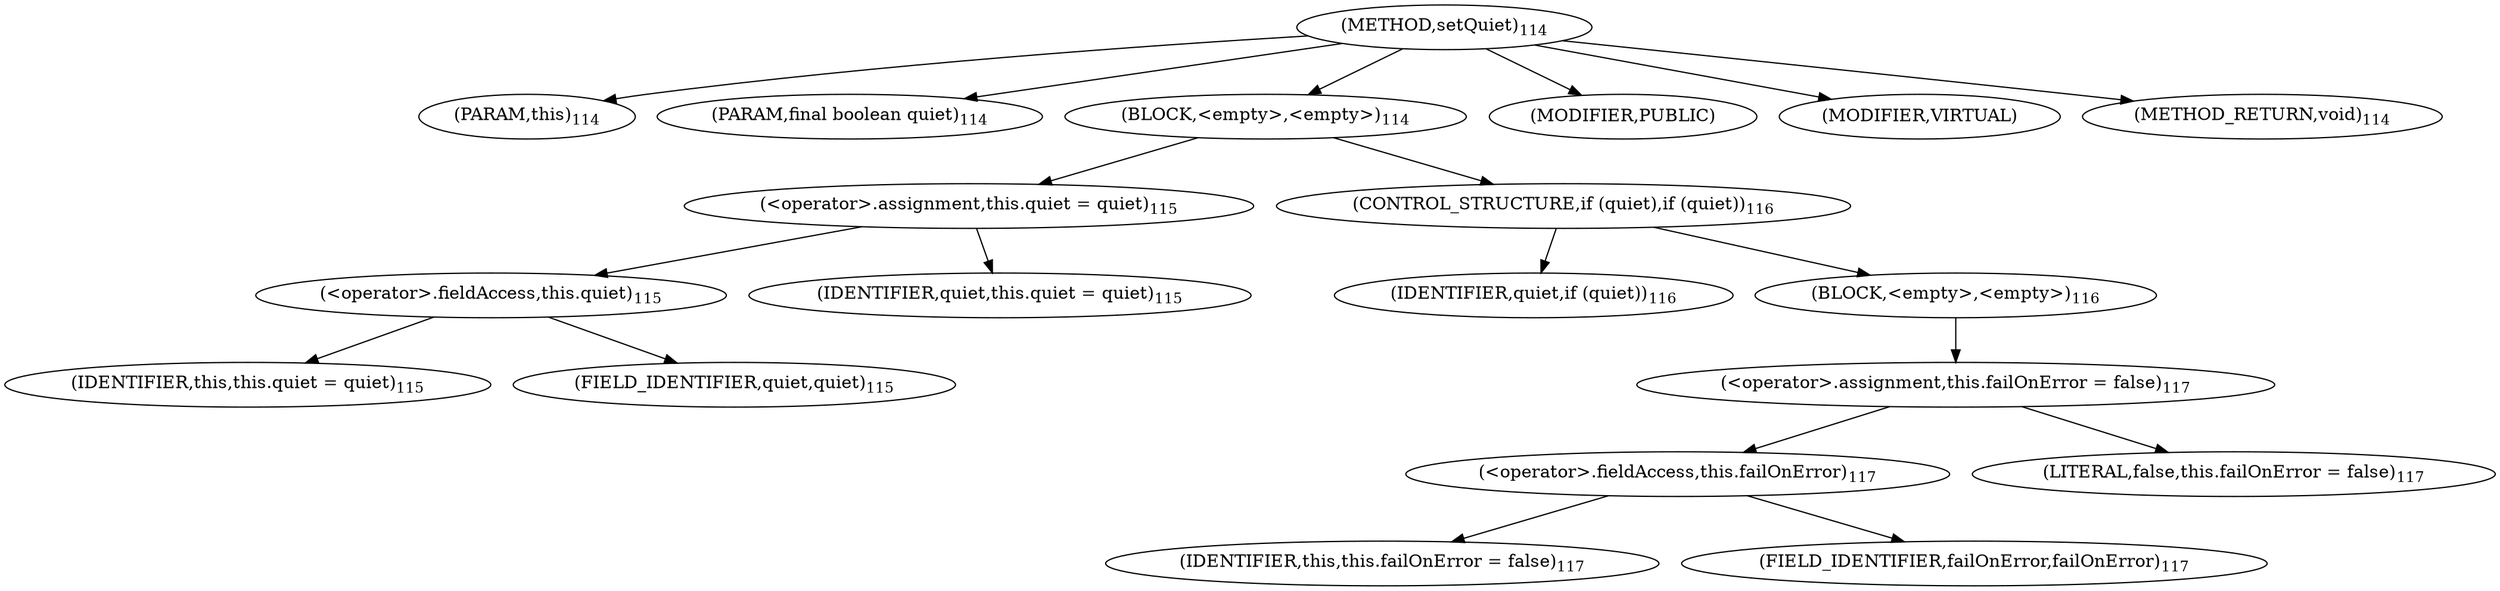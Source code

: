 digraph "setQuiet" {  
"82" [label = <(METHOD,setQuiet)<SUB>114</SUB>> ]
"8" [label = <(PARAM,this)<SUB>114</SUB>> ]
"83" [label = <(PARAM,final boolean quiet)<SUB>114</SUB>> ]
"84" [label = <(BLOCK,&lt;empty&gt;,&lt;empty&gt;)<SUB>114</SUB>> ]
"85" [label = <(&lt;operator&gt;.assignment,this.quiet = quiet)<SUB>115</SUB>> ]
"86" [label = <(&lt;operator&gt;.fieldAccess,this.quiet)<SUB>115</SUB>> ]
"7" [label = <(IDENTIFIER,this,this.quiet = quiet)<SUB>115</SUB>> ]
"87" [label = <(FIELD_IDENTIFIER,quiet,quiet)<SUB>115</SUB>> ]
"88" [label = <(IDENTIFIER,quiet,this.quiet = quiet)<SUB>115</SUB>> ]
"89" [label = <(CONTROL_STRUCTURE,if (quiet),if (quiet))<SUB>116</SUB>> ]
"90" [label = <(IDENTIFIER,quiet,if (quiet))<SUB>116</SUB>> ]
"91" [label = <(BLOCK,&lt;empty&gt;,&lt;empty&gt;)<SUB>116</SUB>> ]
"92" [label = <(&lt;operator&gt;.assignment,this.failOnError = false)<SUB>117</SUB>> ]
"93" [label = <(&lt;operator&gt;.fieldAccess,this.failOnError)<SUB>117</SUB>> ]
"9" [label = <(IDENTIFIER,this,this.failOnError = false)<SUB>117</SUB>> ]
"94" [label = <(FIELD_IDENTIFIER,failOnError,failOnError)<SUB>117</SUB>> ]
"95" [label = <(LITERAL,false,this.failOnError = false)<SUB>117</SUB>> ]
"96" [label = <(MODIFIER,PUBLIC)> ]
"97" [label = <(MODIFIER,VIRTUAL)> ]
"98" [label = <(METHOD_RETURN,void)<SUB>114</SUB>> ]
  "82" -> "8" 
  "82" -> "83" 
  "82" -> "84" 
  "82" -> "96" 
  "82" -> "97" 
  "82" -> "98" 
  "84" -> "85" 
  "84" -> "89" 
  "85" -> "86" 
  "85" -> "88" 
  "86" -> "7" 
  "86" -> "87" 
  "89" -> "90" 
  "89" -> "91" 
  "91" -> "92" 
  "92" -> "93" 
  "92" -> "95" 
  "93" -> "9" 
  "93" -> "94" 
}
